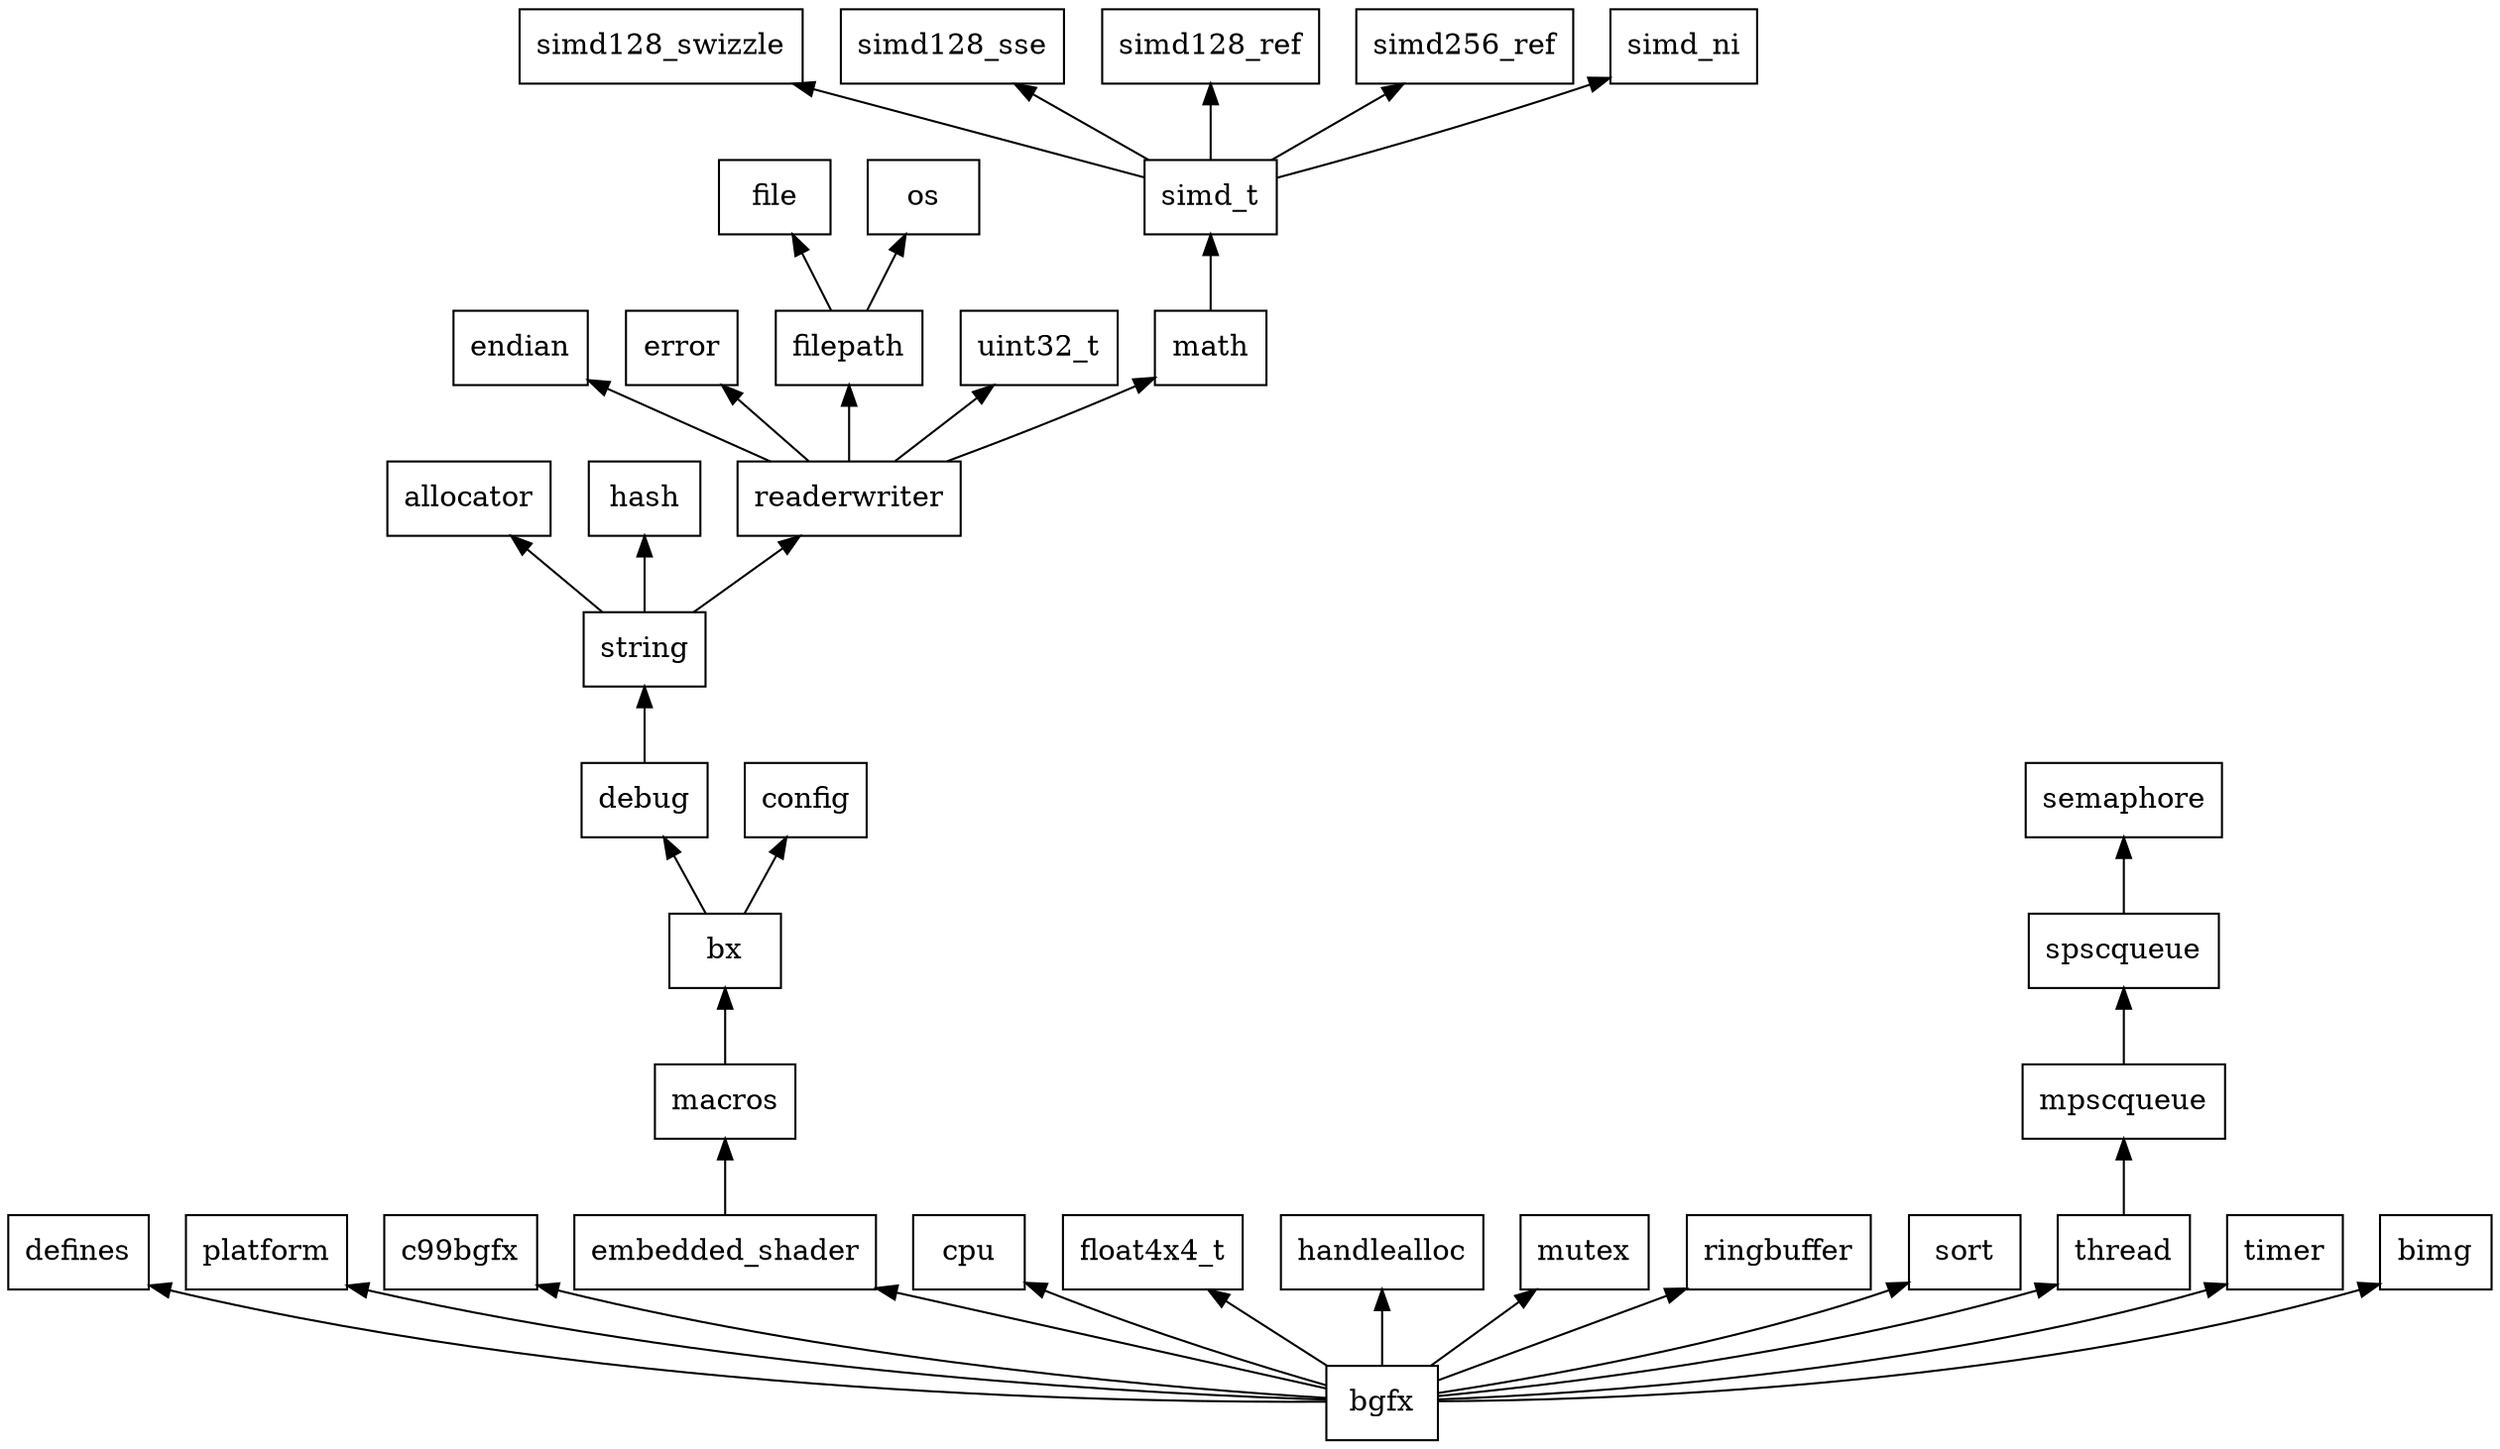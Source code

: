 digraph TTSFML_System {

	rankdir = BT

	node [
		shape = "record"
	]
	
	bgfx -> defines
	bgfx -> platform
	bgfx -> c99bgfx
	
	bgfx -> embedded_shader
	
	embedded_shader -> macros
	
	macros -> bx
	bx -> debug
	bx -> config
	debug -> string
	
	string -> allocator
	string -> hash
	string -> readerwriter
		
	readerwriter -> endian
	readerwriter -> error
	readerwriter -> filepath
	readerwriter -> uint32_t
	readerwriter -> math
	
	math -> simd_t
	simd_t -> simd128_swizzle
	simd_t -> simd128_sse
	simd_t -> simd128_ref
	simd_t -> simd256_ref
	simd_t -> simd_ni
	
	filepath -> file
	filepath -> os
	
	bgfx -> cpu
	bgfx -> float4x4_t
	bgfx -> handlealloc
	bgfx -> mutex
	bgfx -> ringbuffer
	bgfx -> sort
	bgfx -> thread
	bgfx -> timer
	
	bgfx -> bimg
	
	thread -> mpscqueue
	mpscqueue -> spscqueue
	spscqueue -> semaphore
}